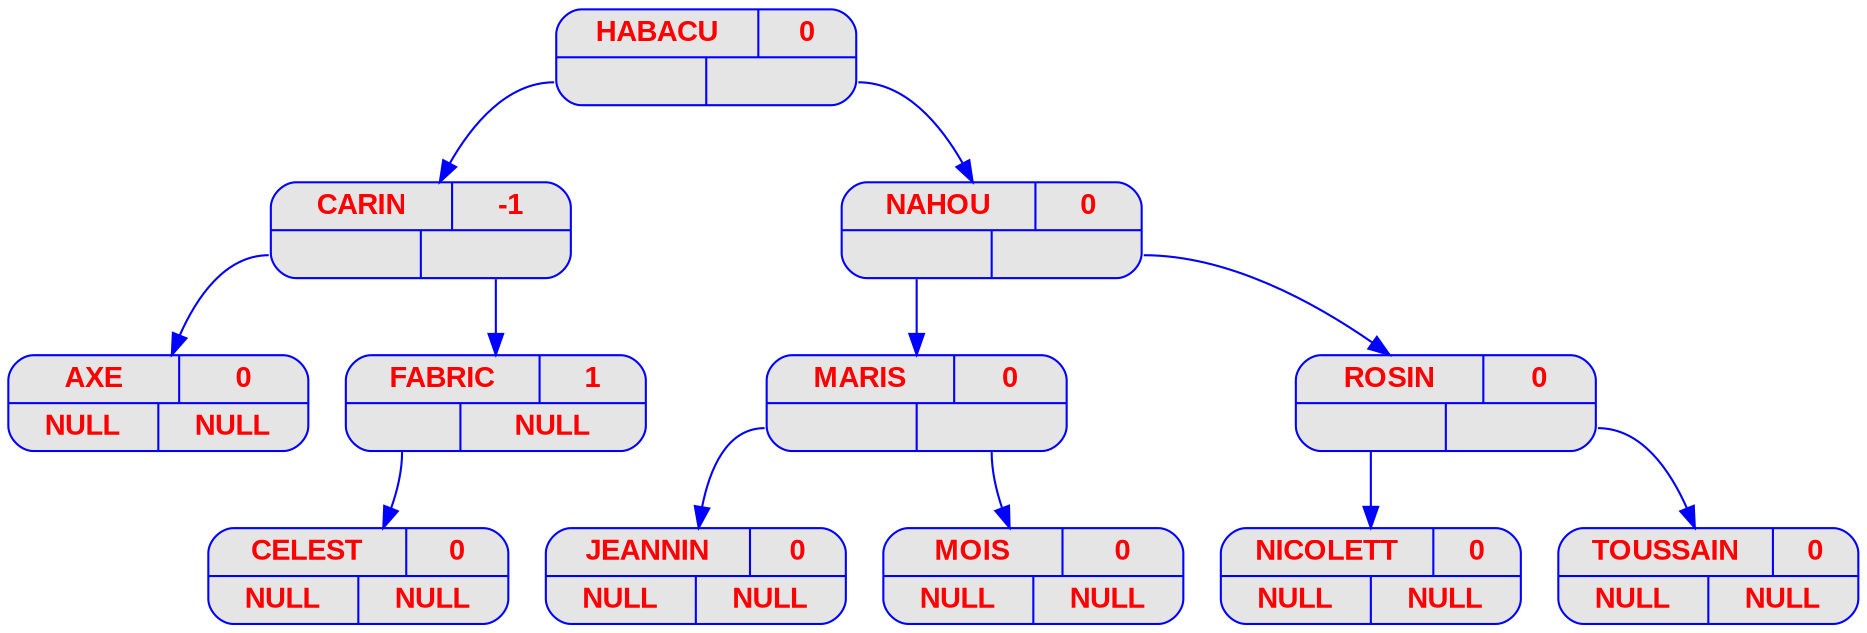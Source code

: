 digraph prenoms {
	node [
		fontname  = "Arial bold" 
		fontsize  = "14"
		fontcolor = "red"
		style     = "rounded, filled"
		shape     = "record"
		fillcolor = "grey90"
		color     = "blue"
		width     = "2"
	]

	edge [
		color     = "blue"
	]

	HABACU [label = "{{<c> HABACU | <b> 0} | { <g> | <d>}}"];
	HABACU:g -> CARIN;
	CARIN [label = "{{<c> CARIN | <b> -1} | { <g> | <d>}}"];
	CARIN:g -> AXE;
	AXE [label = "{{<c> AXE | <b> 0} | { <g> | <d>}}"];
	AXE [label = "{{<c> AXE | <b> 0} | { <g> NULL | <d> NULL}}"];
	CARIN:d -> FABRIC;
	FABRIC [label = "{{<c> FABRIC | <b> 1} | { <g> | <d>}}"];
	FABRIC [label = "{{<c> FABRIC | <b> 1} | { <g> | <d> NULL}}"];
	FABRIC:g -> CELEST;
	CELEST [label = "{{<c> CELEST | <b> 0} | { <g> | <d>}}"];
	CELEST [label = "{{<c> CELEST | <b> 0} | { <g> NULL | <d> NULL}}"];
	HABACU:d -> NAHOU;
	NAHOU [label = "{{<c> NAHOU | <b> 0} | { <g> | <d>}}"];
	NAHOU:g -> MARIS;
	MARIS [label = "{{<c> MARIS | <b> 0} | { <g> | <d>}}"];
	MARIS:g -> JEANNIN;
	JEANNIN [label = "{{<c> JEANNIN | <b> 0} | { <g> | <d>}}"];
	JEANNIN [label = "{{<c> JEANNIN | <b> 0} | { <g> NULL | <d> NULL}}"];
	MARIS:d -> MOIS;
	MOIS [label = "{{<c> MOIS | <b> 0} | { <g> | <d>}}"];
	MOIS [label = "{{<c> MOIS | <b> 0} | { <g> NULL | <d> NULL}}"];
	NAHOU:d -> ROSIN;
	ROSIN [label = "{{<c> ROSIN | <b> 0} | { <g> | <d>}}"];
	ROSIN:g -> NICOLETT;
	NICOLETT [label = "{{<c> NICOLETT | <b> 0} | { <g> | <d>}}"];
	NICOLETT [label = "{{<c> NICOLETT | <b> 0} | { <g> NULL | <d> NULL}}"];
	ROSIN:d -> TOUSSAIN;
	TOUSSAIN [label = "{{<c> TOUSSAIN | <b> 0} | { <g> | <d>}}"];
	TOUSSAIN [label = "{{<c> TOUSSAIN | <b> 0} | { <g> NULL | <d> NULL}}"];
}
